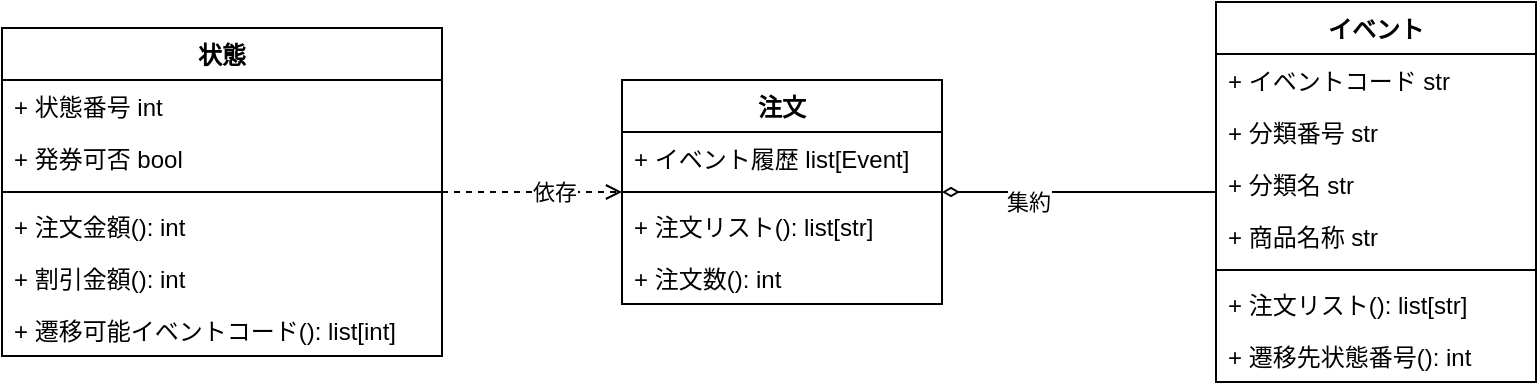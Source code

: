 <mxfile version="18.0.1" type="device"><diagram id="-BsZMmCsJsg0heCQ5Tu1" name="ページ1"><mxGraphModel dx="1102" dy="857" grid="1" gridSize="10" guides="1" tooltips="1" connect="1" arrows="1" fold="1" page="1" pageScale="1" pageWidth="827" pageHeight="1169" math="0" shadow="0"><root><mxCell id="0"/><mxCell id="1" parent="0"/><mxCell id="cuXatYYi7TEv4PDcrnrq-60" style="edgeStyle=orthogonalEdgeStyle;rounded=0;orthogonalLoop=1;jettySize=auto;html=1;endArrow=open;endFill=0;dashed=1;" edge="1" parent="1" source="cuXatYYi7TEv4PDcrnrq-33" target="cuXatYYi7TEv4PDcrnrq-40"><mxGeometry relative="1" as="geometry"/></mxCell><mxCell id="cuXatYYi7TEv4PDcrnrq-61" value="依存" style="edgeLabel;html=1;align=center;verticalAlign=middle;resizable=0;points=[];" vertex="1" connectable="0" parent="cuXatYYi7TEv4PDcrnrq-60"><mxGeometry x="0.271" y="-1" relative="1" as="geometry"><mxPoint x="-1" y="-1" as="offset"/></mxGeometry></mxCell><mxCell id="cuXatYYi7TEv4PDcrnrq-33" value="状態" style="swimlane;fontStyle=1;align=center;verticalAlign=top;childLayout=stackLayout;horizontal=1;startSize=26;horizontalStack=0;resizeParent=1;resizeParentMax=0;resizeLast=0;collapsible=1;marginBottom=0;" vertex="1" parent="1"><mxGeometry x="60" y="464" width="220" height="164" as="geometry"/></mxCell><mxCell id="cuXatYYi7TEv4PDcrnrq-34" value="+ 状態番号 int" style="text;strokeColor=none;fillColor=none;align=left;verticalAlign=top;spacingLeft=4;spacingRight=4;overflow=hidden;rotatable=0;points=[[0,0.5],[1,0.5]];portConstraint=eastwest;" vertex="1" parent="cuXatYYi7TEv4PDcrnrq-33"><mxGeometry y="26" width="220" height="26" as="geometry"/></mxCell><mxCell id="cuXatYYi7TEv4PDcrnrq-37" value="+ 発券可否 bool" style="text;strokeColor=none;fillColor=none;align=left;verticalAlign=top;spacingLeft=4;spacingRight=4;overflow=hidden;rotatable=0;points=[[0,0.5],[1,0.5]];portConstraint=eastwest;" vertex="1" parent="cuXatYYi7TEv4PDcrnrq-33"><mxGeometry y="52" width="220" height="26" as="geometry"/></mxCell><mxCell id="cuXatYYi7TEv4PDcrnrq-35" value="" style="line;strokeWidth=1;fillColor=none;align=left;verticalAlign=middle;spacingTop=-1;spacingLeft=3;spacingRight=3;rotatable=0;labelPosition=right;points=[];portConstraint=eastwest;" vertex="1" parent="cuXatYYi7TEv4PDcrnrq-33"><mxGeometry y="78" width="220" height="8" as="geometry"/></mxCell><mxCell id="cuXatYYi7TEv4PDcrnrq-36" value="+ 注文金額(): int" style="text;strokeColor=none;fillColor=none;align=left;verticalAlign=top;spacingLeft=4;spacingRight=4;overflow=hidden;rotatable=0;points=[[0,0.5],[1,0.5]];portConstraint=eastwest;" vertex="1" parent="cuXatYYi7TEv4PDcrnrq-33"><mxGeometry y="86" width="220" height="26" as="geometry"/></mxCell><mxCell id="cuXatYYi7TEv4PDcrnrq-39" value="+ 割引金額(): int" style="text;strokeColor=none;fillColor=none;align=left;verticalAlign=top;spacingLeft=4;spacingRight=4;overflow=hidden;rotatable=0;points=[[0,0.5],[1,0.5]];portConstraint=eastwest;" vertex="1" parent="cuXatYYi7TEv4PDcrnrq-33"><mxGeometry y="112" width="220" height="26" as="geometry"/></mxCell><mxCell id="cuXatYYi7TEv4PDcrnrq-55" value="+ 遷移可能イベントコード(): list[int]" style="text;strokeColor=none;fillColor=none;align=left;verticalAlign=top;spacingLeft=4;spacingRight=4;overflow=hidden;rotatable=0;points=[[0,0.5],[1,0.5]];portConstraint=eastwest;" vertex="1" parent="cuXatYYi7TEv4PDcrnrq-33"><mxGeometry y="138" width="220" height="26" as="geometry"/></mxCell><mxCell id="cuXatYYi7TEv4PDcrnrq-40" value="注文" style="swimlane;fontStyle=1;align=center;verticalAlign=top;childLayout=stackLayout;horizontal=1;startSize=26;horizontalStack=0;resizeParent=1;resizeParentMax=0;resizeLast=0;collapsible=1;marginBottom=0;" vertex="1" parent="1"><mxGeometry x="370" y="490" width="160" height="112" as="geometry"/></mxCell><mxCell id="cuXatYYi7TEv4PDcrnrq-41" value="+ イベント履歴 list[Event]" style="text;strokeColor=none;fillColor=none;align=left;verticalAlign=top;spacingLeft=4;spacingRight=4;overflow=hidden;rotatable=0;points=[[0,0.5],[1,0.5]];portConstraint=eastwest;" vertex="1" parent="cuXatYYi7TEv4PDcrnrq-40"><mxGeometry y="26" width="160" height="26" as="geometry"/></mxCell><mxCell id="cuXatYYi7TEv4PDcrnrq-43" value="" style="line;strokeWidth=1;fillColor=none;align=left;verticalAlign=middle;spacingTop=-1;spacingLeft=3;spacingRight=3;rotatable=0;labelPosition=right;points=[];portConstraint=eastwest;" vertex="1" parent="cuXatYYi7TEv4PDcrnrq-40"><mxGeometry y="52" width="160" height="8" as="geometry"/></mxCell><mxCell id="cuXatYYi7TEv4PDcrnrq-44" value="+ 注文リスト(): list[str]" style="text;strokeColor=none;fillColor=none;align=left;verticalAlign=top;spacingLeft=4;spacingRight=4;overflow=hidden;rotatable=0;points=[[0,0.5],[1,0.5]];portConstraint=eastwest;" vertex="1" parent="cuXatYYi7TEv4PDcrnrq-40"><mxGeometry y="60" width="160" height="26" as="geometry"/></mxCell><mxCell id="cuXatYYi7TEv4PDcrnrq-53" value="+ 注文数(): int" style="text;strokeColor=none;fillColor=none;align=left;verticalAlign=top;spacingLeft=4;spacingRight=4;overflow=hidden;rotatable=0;points=[[0,0.5],[1,0.5]];portConstraint=eastwest;" vertex="1" parent="cuXatYYi7TEv4PDcrnrq-40"><mxGeometry y="86" width="160" height="26" as="geometry"/></mxCell><mxCell id="cuXatYYi7TEv4PDcrnrq-58" style="edgeStyle=orthogonalEdgeStyle;rounded=0;orthogonalLoop=1;jettySize=auto;html=1;endArrow=diamondThin;endFill=0;" edge="1" parent="1" source="cuXatYYi7TEv4PDcrnrq-46" target="cuXatYYi7TEv4PDcrnrq-40"><mxGeometry relative="1" as="geometry"/></mxCell><mxCell id="cuXatYYi7TEv4PDcrnrq-59" value="集約" style="edgeLabel;html=1;align=center;verticalAlign=middle;resizable=0;points=[];" vertex="1" connectable="0" parent="cuXatYYi7TEv4PDcrnrq-58"><mxGeometry x="0.369" y="5" relative="1" as="geometry"><mxPoint as="offset"/></mxGeometry></mxCell><mxCell id="cuXatYYi7TEv4PDcrnrq-46" value="イベント" style="swimlane;fontStyle=1;align=center;verticalAlign=top;childLayout=stackLayout;horizontal=1;startSize=26;horizontalStack=0;resizeParent=1;resizeParentMax=0;resizeLast=0;collapsible=1;marginBottom=0;" vertex="1" parent="1"><mxGeometry x="667" y="451" width="160" height="190" as="geometry"/></mxCell><mxCell id="cuXatYYi7TEv4PDcrnrq-47" value="+ イベントコード str" style="text;strokeColor=none;fillColor=none;align=left;verticalAlign=top;spacingLeft=4;spacingRight=4;overflow=hidden;rotatable=0;points=[[0,0.5],[1,0.5]];portConstraint=eastwest;" vertex="1" parent="cuXatYYi7TEv4PDcrnrq-46"><mxGeometry y="26" width="160" height="26" as="geometry"/></mxCell><mxCell id="cuXatYYi7TEv4PDcrnrq-50" value="+ 分類番号 str" style="text;strokeColor=none;fillColor=none;align=left;verticalAlign=top;spacingLeft=4;spacingRight=4;overflow=hidden;rotatable=0;points=[[0,0.5],[1,0.5]];portConstraint=eastwest;" vertex="1" parent="cuXatYYi7TEv4PDcrnrq-46"><mxGeometry y="52" width="160" height="26" as="geometry"/></mxCell><mxCell id="cuXatYYi7TEv4PDcrnrq-51" value="+ 分類名 str" style="text;strokeColor=none;fillColor=none;align=left;verticalAlign=top;spacingLeft=4;spacingRight=4;overflow=hidden;rotatable=0;points=[[0,0.5],[1,0.5]];portConstraint=eastwest;" vertex="1" parent="cuXatYYi7TEv4PDcrnrq-46"><mxGeometry y="78" width="160" height="26" as="geometry"/></mxCell><mxCell id="cuXatYYi7TEv4PDcrnrq-52" value="+ 商品名称 str" style="text;strokeColor=none;fillColor=none;align=left;verticalAlign=top;spacingLeft=4;spacingRight=4;overflow=hidden;rotatable=0;points=[[0,0.5],[1,0.5]];portConstraint=eastwest;" vertex="1" parent="cuXatYYi7TEv4PDcrnrq-46"><mxGeometry y="104" width="160" height="26" as="geometry"/></mxCell><mxCell id="cuXatYYi7TEv4PDcrnrq-48" value="" style="line;strokeWidth=1;fillColor=none;align=left;verticalAlign=middle;spacingTop=-1;spacingLeft=3;spacingRight=3;rotatable=0;labelPosition=right;points=[];portConstraint=eastwest;" vertex="1" parent="cuXatYYi7TEv4PDcrnrq-46"><mxGeometry y="130" width="160" height="8" as="geometry"/></mxCell><mxCell id="cuXatYYi7TEv4PDcrnrq-49" value="+ 注文リスト(): list[str]" style="text;strokeColor=none;fillColor=none;align=left;verticalAlign=top;spacingLeft=4;spacingRight=4;overflow=hidden;rotatable=0;points=[[0,0.5],[1,0.5]];portConstraint=eastwest;" vertex="1" parent="cuXatYYi7TEv4PDcrnrq-46"><mxGeometry y="138" width="160" height="26" as="geometry"/></mxCell><mxCell id="cuXatYYi7TEv4PDcrnrq-54" value="+ 遷移先状態番号(): int" style="text;strokeColor=none;fillColor=none;align=left;verticalAlign=top;spacingLeft=4;spacingRight=4;overflow=hidden;rotatable=0;points=[[0,0.5],[1,0.5]];portConstraint=eastwest;" vertex="1" parent="cuXatYYi7TEv4PDcrnrq-46"><mxGeometry y="164" width="160" height="26" as="geometry"/></mxCell></root></mxGraphModel></diagram></mxfile>